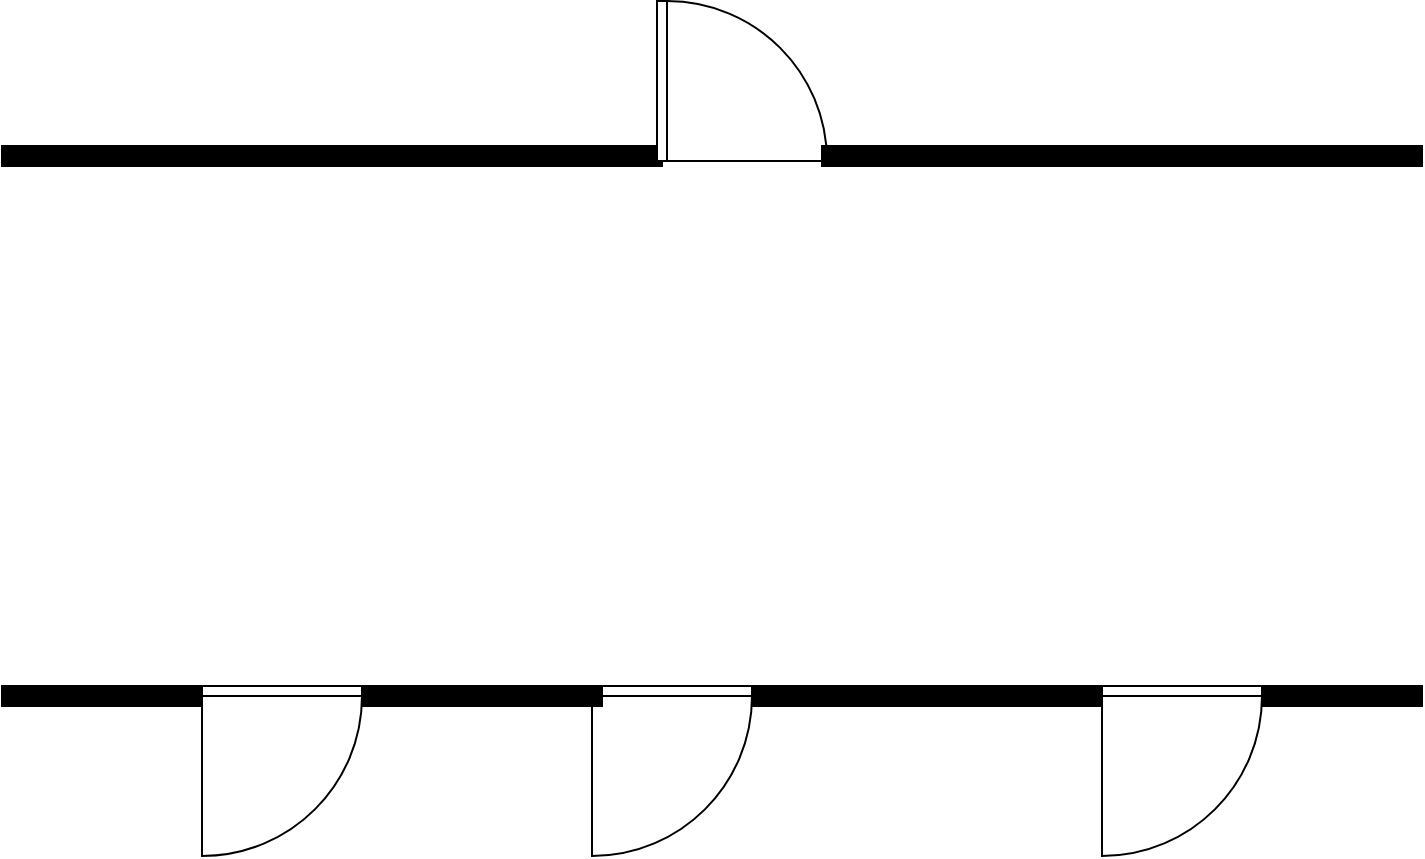 <mxfile version="14.6.9" type="github">
  <diagram id="Y-CuVdqd37-fxUliNRhM" name="Page-1">
    <mxGraphModel dx="1124" dy="548" grid="1" gridSize="10" guides="1" tooltips="1" connect="1" arrows="1" fold="1" page="1" pageScale="1" pageWidth="850" pageHeight="1100" math="0" shadow="0">
      <root>
        <mxCell id="0" />
        <mxCell id="1" parent="0" />
        <mxCell id="oDRPq3_b-sACmbQz5HGX-1" value="" style="verticalLabelPosition=bottom;html=1;verticalAlign=top;align=center;shape=mxgraph.floorplan.wall;fillColor=#000000;" vertex="1" parent="1">
          <mxGeometry x="90" y="115" width="330" height="10" as="geometry" />
        </mxCell>
        <mxCell id="oDRPq3_b-sACmbQz5HGX-2" value="" style="verticalLabelPosition=bottom;html=1;verticalAlign=top;align=center;shape=mxgraph.floorplan.wall;fillColor=#000000;" vertex="1" parent="1">
          <mxGeometry x="90" y="385" width="100" height="10" as="geometry" />
        </mxCell>
        <mxCell id="oDRPq3_b-sACmbQz5HGX-3" value="" style="verticalLabelPosition=bottom;html=1;verticalAlign=top;align=center;shape=mxgraph.floorplan.doorLeft;aspect=fixed;rotation=-90;" vertex="1" parent="1">
          <mxGeometry x="420" y="40" width="80" height="85" as="geometry" />
        </mxCell>
        <mxCell id="oDRPq3_b-sACmbQz5HGX-4" value="" style="verticalLabelPosition=bottom;html=1;verticalAlign=top;align=center;shape=mxgraph.floorplan.wall;fillColor=#000000;" vertex="1" parent="1">
          <mxGeometry x="500" y="115" width="300" height="10" as="geometry" />
        </mxCell>
        <mxCell id="oDRPq3_b-sACmbQz5HGX-7" value="" style="verticalLabelPosition=bottom;html=1;verticalAlign=top;align=center;shape=mxgraph.floorplan.doorLeft;aspect=fixed;" vertex="1" parent="1">
          <mxGeometry x="385" y="385" width="80" height="85" as="geometry" />
        </mxCell>
        <mxCell id="oDRPq3_b-sACmbQz5HGX-8" value="" style="verticalLabelPosition=bottom;html=1;verticalAlign=top;align=center;shape=mxgraph.floorplan.doorLeft;aspect=fixed;" vertex="1" parent="1">
          <mxGeometry x="190" y="385" width="80" height="85" as="geometry" />
        </mxCell>
        <mxCell id="oDRPq3_b-sACmbQz5HGX-9" value="" style="verticalLabelPosition=bottom;html=1;verticalAlign=top;align=center;shape=mxgraph.floorplan.doorLeft;aspect=fixed;" vertex="1" parent="1">
          <mxGeometry x="640" y="385" width="80" height="85" as="geometry" />
        </mxCell>
        <mxCell id="oDRPq3_b-sACmbQz5HGX-10" value="" style="verticalLabelPosition=bottom;html=1;verticalAlign=top;align=center;shape=mxgraph.floorplan.wall;fillColor=#000000;" vertex="1" parent="1">
          <mxGeometry x="270" y="385" width="120" height="10" as="geometry" />
        </mxCell>
        <mxCell id="oDRPq3_b-sACmbQz5HGX-11" value="" style="verticalLabelPosition=bottom;html=1;verticalAlign=top;align=center;shape=mxgraph.floorplan.wall;fillColor=#000000;" vertex="1" parent="1">
          <mxGeometry x="465" y="385" width="175" height="10" as="geometry" />
        </mxCell>
        <mxCell id="oDRPq3_b-sACmbQz5HGX-12" value="" style="verticalLabelPosition=bottom;html=1;verticalAlign=top;align=center;shape=mxgraph.floorplan.wall;fillColor=#000000;" vertex="1" parent="1">
          <mxGeometry x="720" y="385" width="80" height="10" as="geometry" />
        </mxCell>
      </root>
    </mxGraphModel>
  </diagram>
</mxfile>
